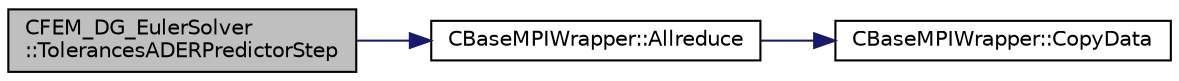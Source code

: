 digraph "CFEM_DG_EulerSolver::TolerancesADERPredictorStep"
{
  edge [fontname="Helvetica",fontsize="10",labelfontname="Helvetica",labelfontsize="10"];
  node [fontname="Helvetica",fontsize="10",shape=record];
  rankdir="LR";
  Node1763 [label="CFEM_DG_EulerSolver\l::TolerancesADERPredictorStep",height=0.2,width=0.4,color="black", fillcolor="grey75", style="filled", fontcolor="black"];
  Node1763 -> Node1764 [color="midnightblue",fontsize="10",style="solid",fontname="Helvetica"];
  Node1764 [label="CBaseMPIWrapper::Allreduce",height=0.2,width=0.4,color="black", fillcolor="white", style="filled",URL="$class_c_base_m_p_i_wrapper.html#a637b6fd917a8ca91ce748ba88e0d66b6"];
  Node1764 -> Node1765 [color="midnightblue",fontsize="10",style="solid",fontname="Helvetica"];
  Node1765 [label="CBaseMPIWrapper::CopyData",height=0.2,width=0.4,color="black", fillcolor="white", style="filled",URL="$class_c_base_m_p_i_wrapper.html#a4725cc1dd65b161b483e812a538a5e36"];
}
